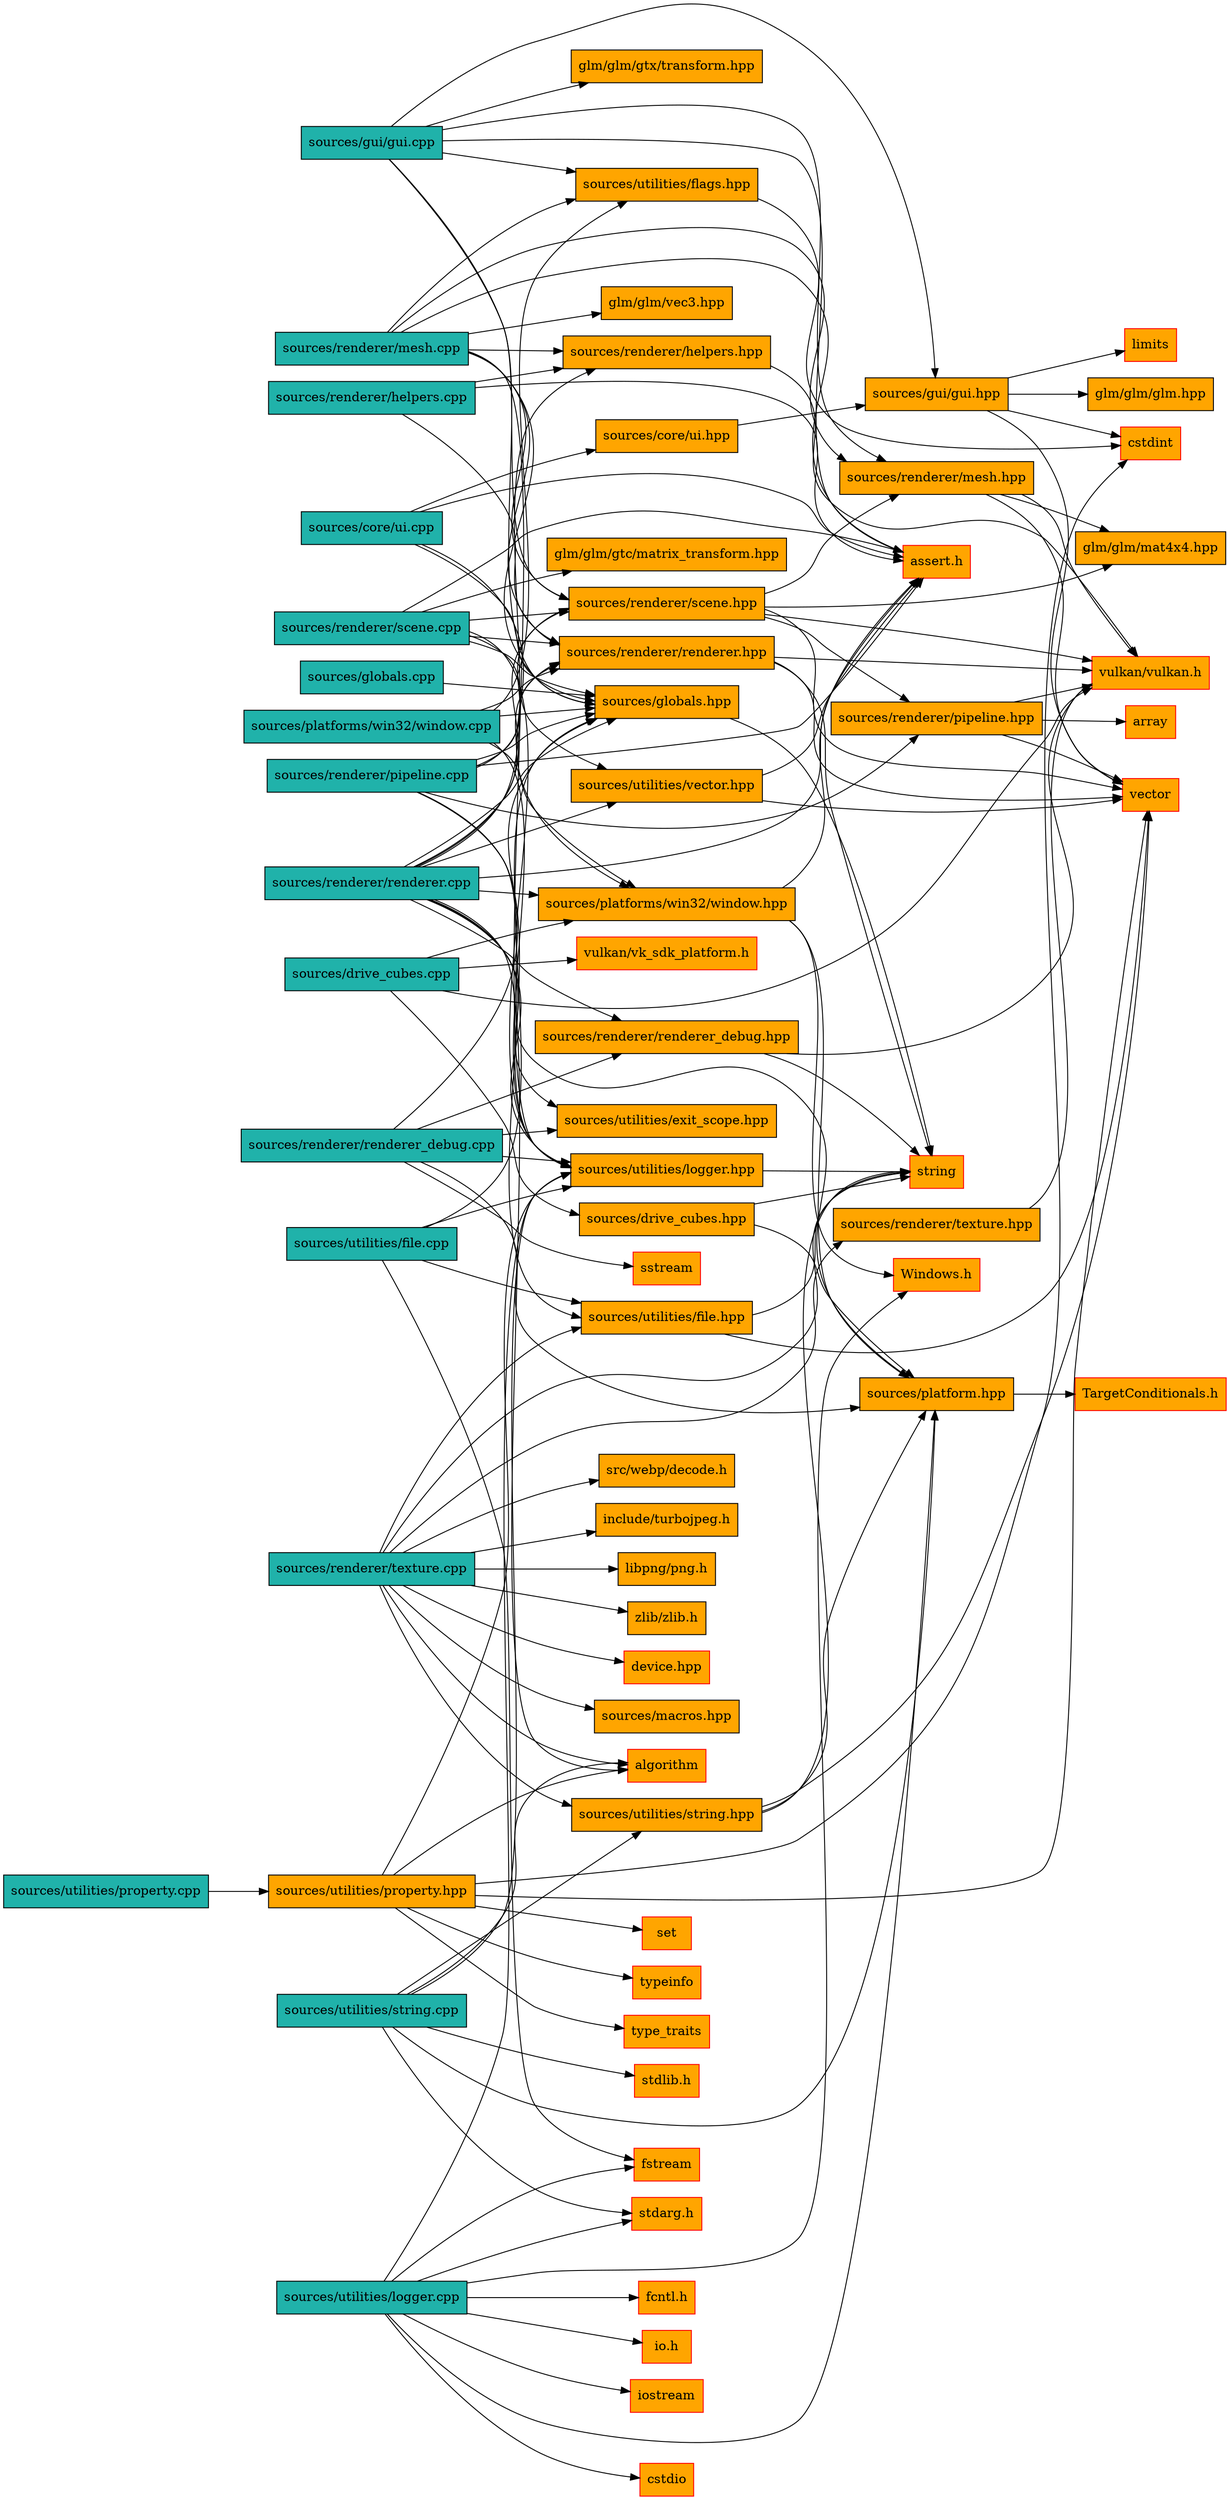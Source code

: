 digraph {
	rankdir = LR
	a [label="sources/core/ui.cpp" shape=box, style=filled, color=black, fillcolor=lightseagreen]
	a -> b
	b [label="sources/core/ui.hpp" shape=box, style=filled, color=black, fillcolor=orange]
	b -> c
	c [label="sources/gui/gui.hpp" shape=box, style=filled, color=black, fillcolor=orange]
	c -> d
	d [label="limits" shape=box, style=filled, color=red, fillcolor=orange]
	c -> e
	e [label="vector" shape=box, style=filled, color=red, fillcolor=orange]
	c -> f
	f [label="cstdint" shape=box, style=filled, color=red, fillcolor=orange]
	c -> g
	g [label="glm/glm/glm.hpp" shape=box, style=filled, color=black, fillcolor=orange]
	a -> h
	h [label="sources/globals.hpp" shape=box, style=filled, color=black, fillcolor=orange]
	h -> i
	i [label="string" shape=box, style=filled, color=red, fillcolor=orange]
	a -> j
	j [label="sources/platforms/win32/window.hpp" shape=box, style=filled, color=black, fillcolor=orange]
	j -> k
	k [label="sources/platform.hpp" shape=box, style=filled, color=black, fillcolor=orange]
	k -> l
	l [label="TargetConditionals.h" shape=box, style=filled, color=red, fillcolor=orange]
	j -> m
	m [label="Windows.h" shape=box, style=filled, color=red, fillcolor=orange]
	j -> n
	n [label="assert.h" shape=box, style=filled, color=red, fillcolor=orange]
	a -> n
	o [label="sources/drive_cubes.cpp" shape=box, style=filled, color=black, fillcolor=lightseagreen]
	o -> p
	p [label="sources/drive_cubes.hpp" shape=box, style=filled, color=black, fillcolor=orange]
	p -> k
	p -> i
	o -> q
	q [label="vulkan/vulkan.h" shape=box, style=filled, color=red, fillcolor=orange]
	o -> r
	r [label="vulkan/vk_sdk_platform.h" shape=box, style=filled, color=red, fillcolor=orange]
	o -> j
	s [label="sources/globals.cpp" shape=box, style=filled, color=black, fillcolor=lightseagreen]
	s -> h
	t [label="sources/gui/gui.cpp" shape=box, style=filled, color=black, fillcolor=lightseagreen]
	t -> c
	t -> u
	u [label="sources/renderer/mesh.hpp" shape=box, style=filled, color=black, fillcolor=orange]
	u -> q
	u -> v
	v [label="glm/glm/mat4x4.hpp" shape=box, style=filled, color=black, fillcolor=orange]
	u -> e
	t -> w
	w [label="sources/renderer/scene.hpp" shape=box, style=filled, color=black, fillcolor=orange]
	w -> u
	w -> x
	x [label="sources/renderer/pipeline.hpp" shape=box, style=filled, color=black, fillcolor=orange]
	x -> q
	x -> y
	y [label="array" shape=box, style=filled, color=red, fillcolor=orange]
	x -> e
	w -> q
	w -> e
	w -> v
	t -> z
	z [label="sources/utilities/flags.hpp" shape=box, style=filled, color=black, fillcolor=orange]
	z -> f
	t -> h
	t -> ab
	ab [label="glm/glm/gtx/transform.hpp" shape=box, style=filled, color=black, fillcolor=orange]
	t -> n
	bb [label="sources/platforms/win32/window.cpp" shape=box, style=filled, color=black, fillcolor=lightseagreen]
	bb -> j
	bb -> z
	bb -> cb
	cb [label="sources/utilities/logger.hpp" shape=box, style=filled, color=black, fillcolor=orange]
	cb -> i
	bb -> db
	db [label="sources/renderer/renderer.hpp" shape=box, style=filled, color=black, fillcolor=orange]
	db -> q
	db -> i
	db -> e
	bb -> h
	eb [label="sources/renderer/helpers.cpp" shape=box, style=filled, color=black, fillcolor=lightseagreen]
	eb -> fb
	fb [label="sources/renderer/helpers.hpp" shape=box, style=filled, color=black, fillcolor=orange]
	fb -> q
	eb -> db
	eb -> n
	gb [label="sources/renderer/mesh.cpp" shape=box, style=filled, color=black, fillcolor=lightseagreen]
	gb -> u
	gb -> fb
	gb -> db
	gb -> w
	gb -> z
	gb -> cb
	gb -> h
	gb -> hb
	hb [label="glm/glm/vec3.hpp" shape=box, style=filled, color=black, fillcolor=orange]
	gb -> n
	ib [label="sources/renderer/pipeline.cpp" shape=box, style=filled, color=black, fillcolor=lightseagreen]
	ib -> x
	ib -> db
	ib -> w
	ib -> jb
	jb [label="sources/utilities/file.hpp" shape=box, style=filled, color=black, fillcolor=orange]
	jb -> i
	jb -> e
	ib -> cb
	ib -> h
	ib -> n
	kb [label="sources/renderer/renderer.cpp" shape=box, style=filled, color=black, fillcolor=lightseagreen]
	kb -> db
	kb -> fb
	kb -> lb
	lb [label="sources/renderer/renderer_debug.hpp" shape=box, style=filled, color=black, fillcolor=orange]
	lb -> q
	lb -> i
	kb -> w
	kb -> j
	kb -> mb
	mb [label="sources/utilities/exit_scope.hpp" shape=box, style=filled, color=black, fillcolor=orange]
	kb -> cb
	kb -> nb
	nb [label="sources/utilities/vector.hpp" shape=box, style=filled, color=black, fillcolor=orange]
	nb -> e
	nb -> n
	kb -> h
	kb -> k
	kb -> ob
	ob [label="algorithm" shape=box, style=filled, color=red, fillcolor=orange]
	kb -> n
	pb [label="sources/renderer/renderer_debug.cpp" shape=box, style=filled, color=black, fillcolor=lightseagreen]
	pb -> lb
	pb -> mb
	pb -> cb
	pb -> h
	pb -> k
	pb -> qb
	qb [label="sstream" shape=box, style=filled, color=red, fillcolor=orange]
	rb [label="sources/renderer/scene.cpp" shape=box, style=filled, color=black, fillcolor=lightseagreen]
	rb -> w
	rb -> db
	rb -> sb
	sb [label="glm/glm/gtc/matrix_transform.hpp" shape=box, style=filled, color=black, fillcolor=orange]
	rb -> cb
	rb -> nb
	rb -> h
	rb -> n
	tb [label="sources/renderer/texture.cpp" shape=box, style=filled, color=black, fillcolor=lightseagreen]
	tb -> ub
	ub [label="sources/renderer/texture.hpp" shape=box, style=filled, color=black, fillcolor=orange]
	ub -> q
	tb -> vb
	vb [label="device.hpp" shape=box, style=filled, color=red, fillcolor=orange]
	tb -> wb
	wb [label="sources/macros.hpp" shape=box, style=filled, color=black, fillcolor=orange]
	tb -> jb
	tb -> xb
	xb [label="sources/utilities/string.hpp" shape=box, style=filled, color=black, fillcolor=orange]
	xb -> k
	xb -> i
	xb -> e
	tb -> yb
	yb [label="src/webp/decode.h" shape=box, style=filled, color=black, fillcolor=orange]
	tb -> zb
	zb [label="include/turbojpeg.h" shape=box, style=filled, color=black, fillcolor=orange]
	tb -> ac
	ac [label="libpng/png.h" shape=box, style=filled, color=black, fillcolor=orange]
	tb -> bc
	bc [label="zlib/zlib.h" shape=box, style=filled, color=black, fillcolor=orange]
	tb -> i
	tb -> ob
	cc [label="sources/utilities/file.cpp" shape=box, style=filled, color=black, fillcolor=lightseagreen]
	cc -> jb
	cc -> cb
	cc -> h
	cc -> dc
	dc [label="fstream" shape=box, style=filled, color=red, fillcolor=orange]
	ec [label="sources/utilities/logger.cpp" shape=box, style=filled, color=black, fillcolor=lightseagreen]
	ec -> cb
	ec -> k
	ec -> fc
	fc [label="cstdio" shape=box, style=filled, color=red, fillcolor=orange]
	ec -> gc
	gc [label="stdarg.h" shape=box, style=filled, color=red, fillcolor=orange]
	ec -> m
	ec -> hc
	hc [label="fcntl.h" shape=box, style=filled, color=red, fillcolor=orange]
	ec -> ic
	ic [label="io.h" shape=box, style=filled, color=red, fillcolor=orange]
	ec -> jc
	jc [label="iostream" shape=box, style=filled, color=red, fillcolor=orange]
	ec -> dc
	kc [label="sources/utilities/property.cpp" shape=box, style=filled, color=black, fillcolor=lightseagreen]
	kc -> lc
	lc [label="sources/utilities/property.hpp" shape=box, style=filled, color=black, fillcolor=orange]
	lc -> cb
	lc -> mc
	mc [label="type_traits" shape=box, style=filled, color=red, fillcolor=orange]
	lc -> e
	lc -> nc
	nc [label="set" shape=box, style=filled, color=red, fillcolor=orange]
	lc -> f
	lc -> oc
	oc [label="typeinfo" shape=box, style=filled, color=red, fillcolor=orange]
	lc -> ob
	pc [label="sources/utilities/string.cpp" shape=box, style=filled, color=black, fillcolor=lightseagreen]
	pc -> xb
	pc -> cb
	pc -> k
	pc -> ob
	pc -> gc
	pc -> qc
	qc [label="stdlib.h" shape=box, style=filled, color=red, fillcolor=orange]
}
